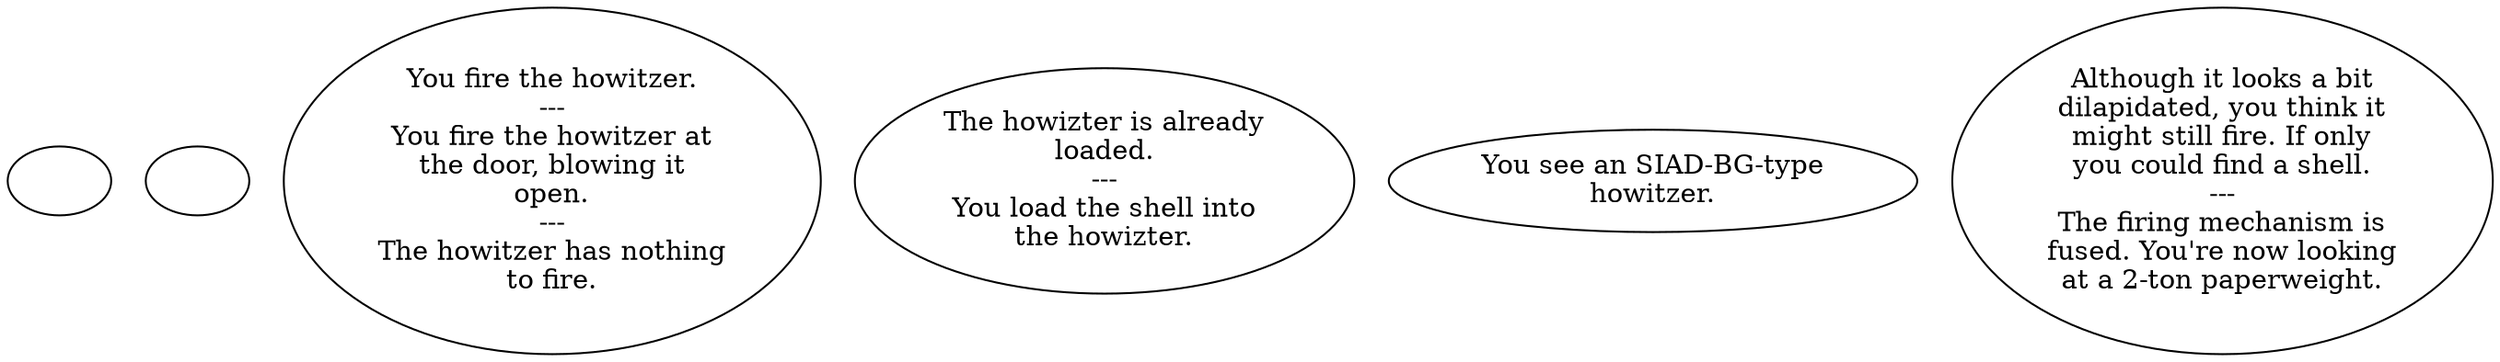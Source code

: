 digraph WIHOWITZ {
  "checkPartyMembersNearDoor" [style=filled       fillcolor="#FFFFFF"       color="#000000"]
  "checkPartyMembersNearDoor" [label=""]
  "start" [style=filled       fillcolor="#FFFFFF"       color="#000000"]
  "start" [label=""]
  "use_p_proc" [style=filled       fillcolor="#FFFFFF"       color="#000000"]
  "use_p_proc" [label="You fire the howitzer.\n---\nYou fire the howitzer at\nthe door, blowing it\nopen.\n---\nThe howitzer has nothing\nto fire."]
  "use_obj_on_p_proc" [style=filled       fillcolor="#FFFFFF"       color="#000000"]
  "use_obj_on_p_proc" [label="The howizter is already\nloaded.\n---\nYou load the shell into\nthe howizter."]
  "look_p_proc" [style=filled       fillcolor="#FFFFFF"       color="#000000"]
  "look_p_proc" [label="You see an SIAD-BG-type\nhowitzer."]
  "description_p_proc" [style=filled       fillcolor="#FFFFFF"       color="#000000"]
  "description_p_proc" [label="Although it looks a bit\ndilapidated, you think it\nmight still fire. If only\nyou could find a shell.\n---\nThe firing mechanism is\nfused. You're now looking\nat a 2-ton paperweight."]
}
